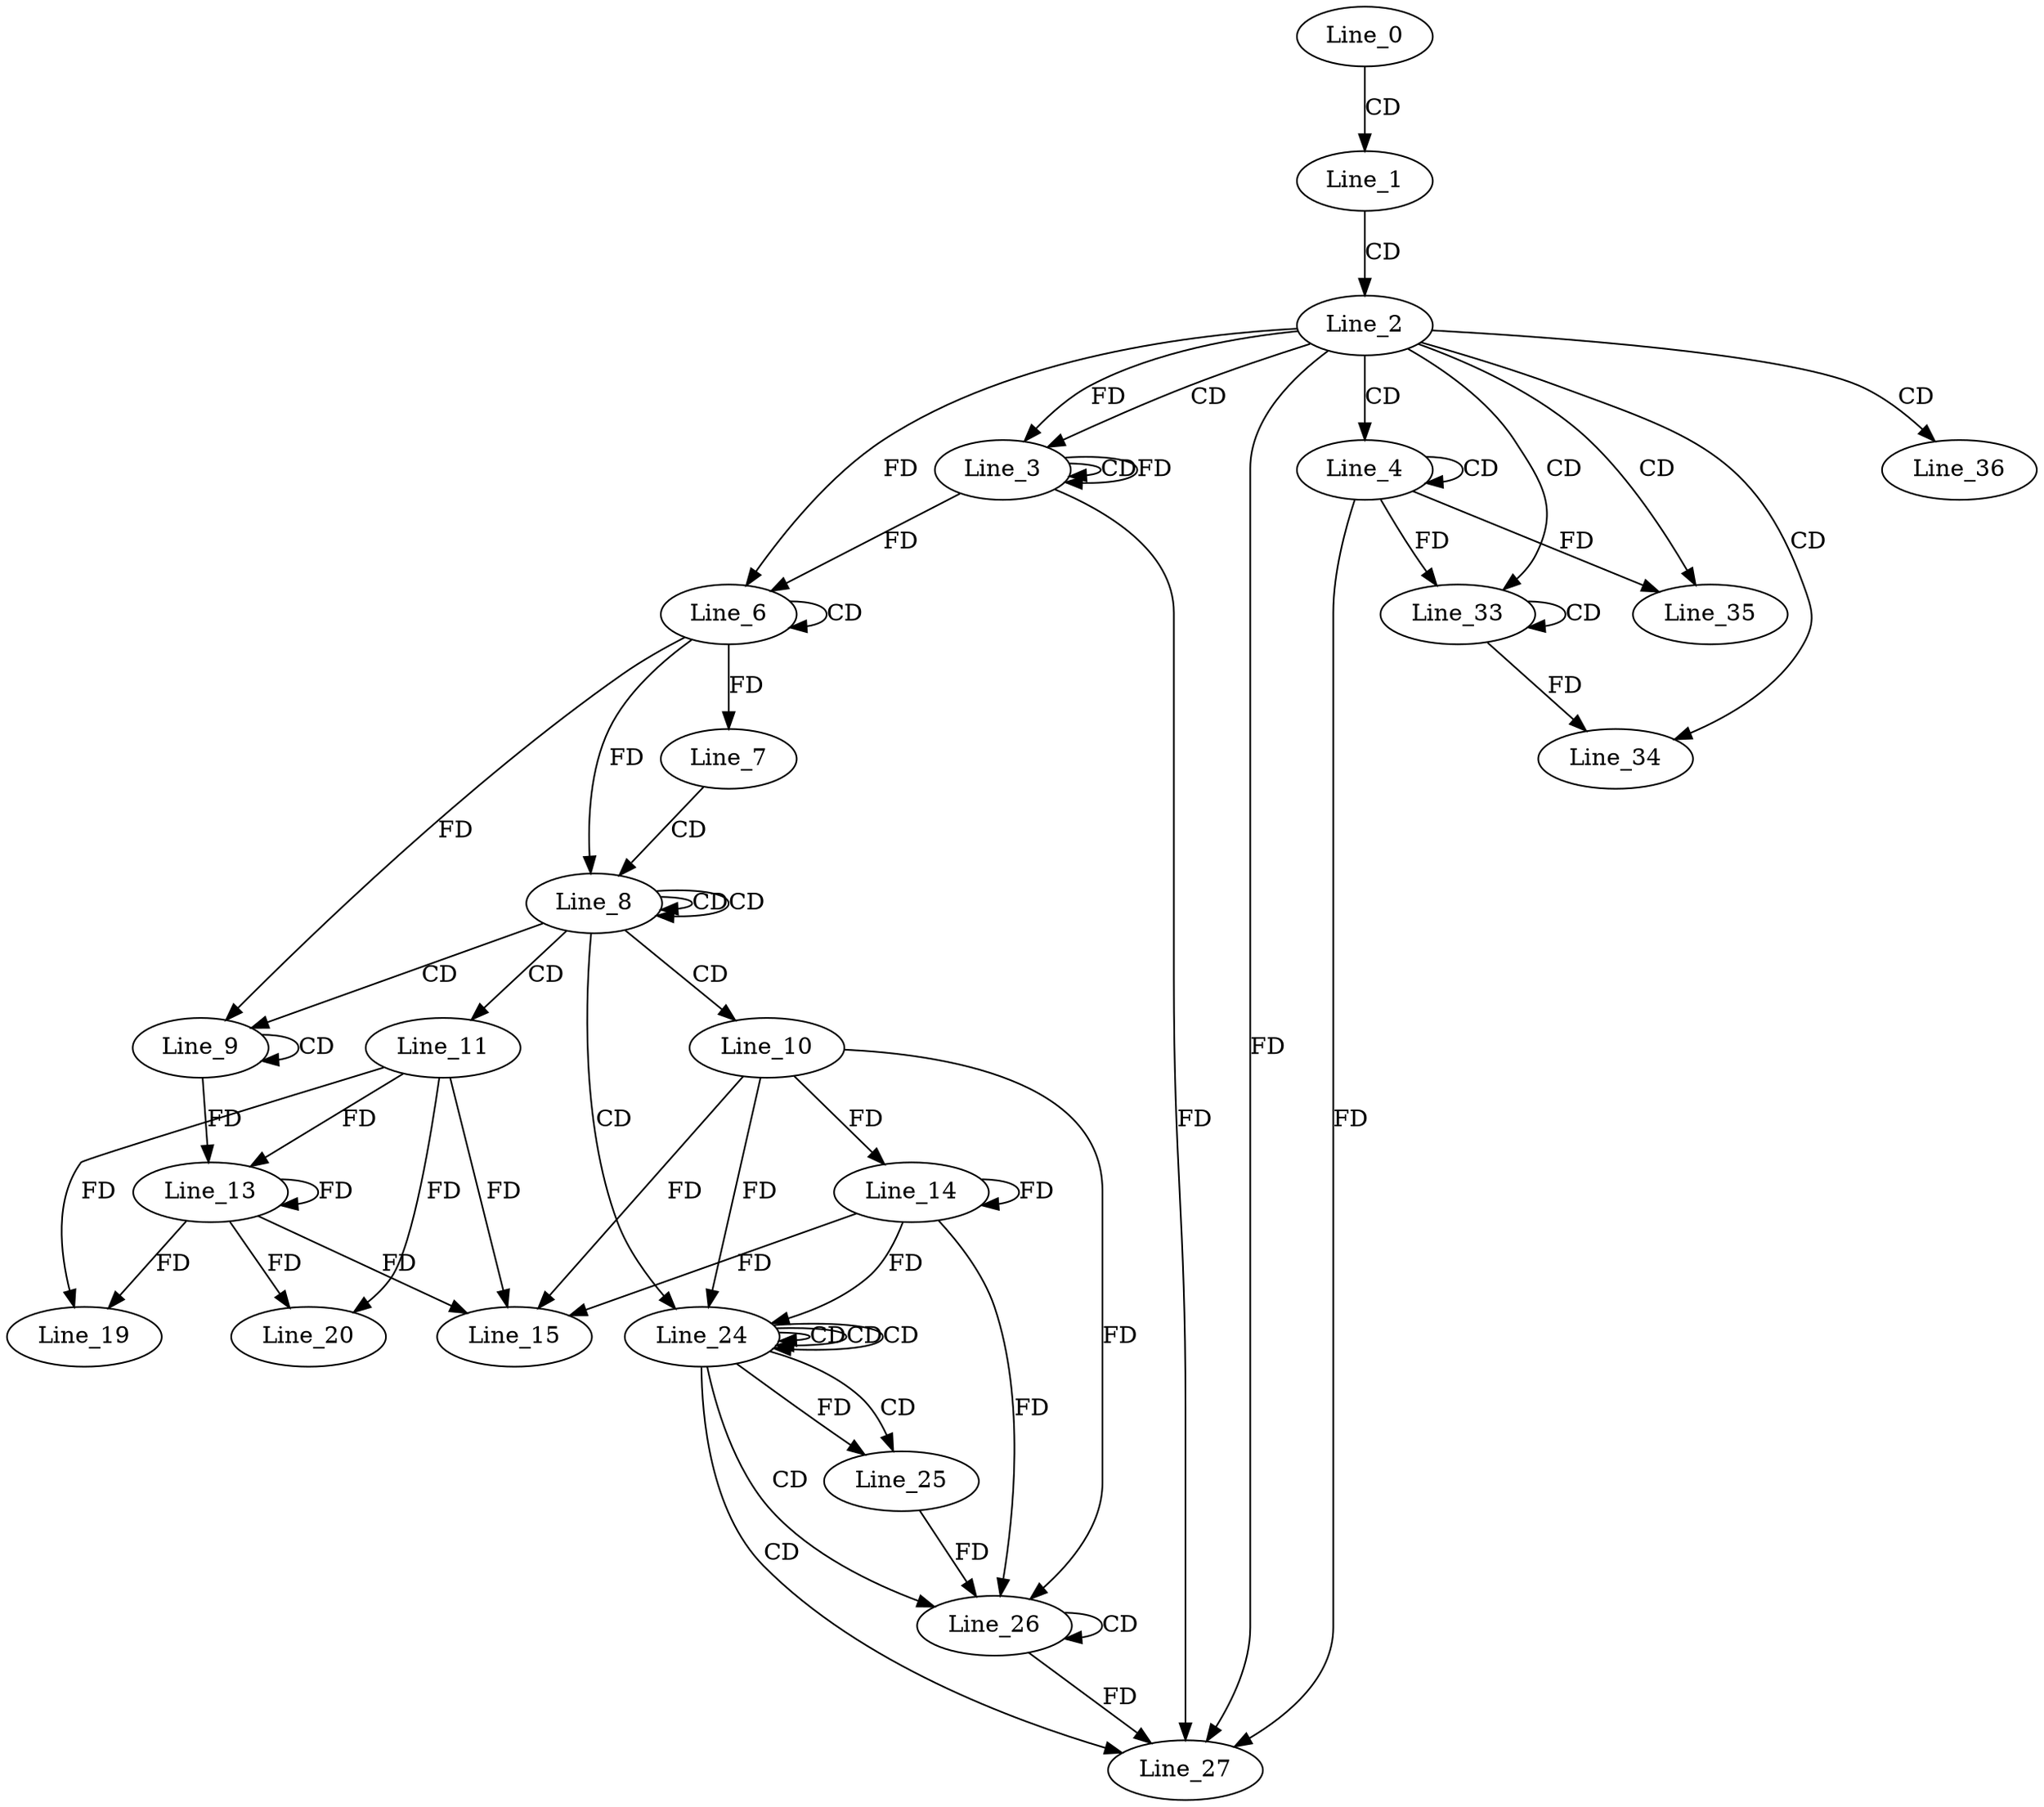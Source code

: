 digraph G {
  Line_0;
  Line_1;
  Line_2;
  Line_3;
  Line_3;
  Line_3;
  Line_4;
  Line_4;
  Line_6;
  Line_6;
  Line_7;
  Line_8;
  Line_8;
  Line_9;
  Line_9;
  Line_10;
  Line_11;
  Line_13;
  Line_13;
  Line_14;
  Line_15;
  Line_19;
  Line_20;
  Line_24;
  Line_24;
  Line_24;
  Line_24;
  Line_25;
  Line_25;
  Line_26;
  Line_26;
  Line_27;
  Line_27;
  Line_33;
  Line_33;
  Line_33;
  Line_34;
  Line_35;
  Line_36;
  Line_0 -> Line_1 [ label="CD" ];
  Line_1 -> Line_2 [ label="CD" ];
  Line_2 -> Line_3 [ label="CD" ];
  Line_3 -> Line_3 [ label="CD" ];
  Line_2 -> Line_3 [ label="FD" ];
  Line_3 -> Line_3 [ label="FD" ];
  Line_2 -> Line_4 [ label="CD" ];
  Line_4 -> Line_4 [ label="CD" ];
  Line_6 -> Line_6 [ label="CD" ];
  Line_2 -> Line_6 [ label="FD" ];
  Line_3 -> Line_6 [ label="FD" ];
  Line_6 -> Line_7 [ label="FD" ];
  Line_7 -> Line_8 [ label="CD" ];
  Line_8 -> Line_8 [ label="CD" ];
  Line_8 -> Line_8 [ label="CD" ];
  Line_6 -> Line_8 [ label="FD" ];
  Line_8 -> Line_9 [ label="CD" ];
  Line_9 -> Line_9 [ label="CD" ];
  Line_6 -> Line_9 [ label="FD" ];
  Line_8 -> Line_10 [ label="CD" ];
  Line_8 -> Line_11 [ label="CD" ];
  Line_11 -> Line_13 [ label="FD" ];
  Line_13 -> Line_13 [ label="FD" ];
  Line_9 -> Line_13 [ label="FD" ];
  Line_10 -> Line_14 [ label="FD" ];
  Line_14 -> Line_14 [ label="FD" ];
  Line_10 -> Line_15 [ label="FD" ];
  Line_14 -> Line_15 [ label="FD" ];
  Line_11 -> Line_15 [ label="FD" ];
  Line_13 -> Line_15 [ label="FD" ];
  Line_11 -> Line_19 [ label="FD" ];
  Line_13 -> Line_19 [ label="FD" ];
  Line_11 -> Line_20 [ label="FD" ];
  Line_13 -> Line_20 [ label="FD" ];
  Line_8 -> Line_24 [ label="CD" ];
  Line_24 -> Line_24 [ label="CD" ];
  Line_24 -> Line_24 [ label="CD" ];
  Line_24 -> Line_24 [ label="CD" ];
  Line_10 -> Line_24 [ label="FD" ];
  Line_14 -> Line_24 [ label="FD" ];
  Line_24 -> Line_25 [ label="CD" ];
  Line_24 -> Line_25 [ label="FD" ];
  Line_24 -> Line_26 [ label="CD" ];
  Line_26 -> Line_26 [ label="CD" ];
  Line_10 -> Line_26 [ label="FD" ];
  Line_14 -> Line_26 [ label="FD" ];
  Line_25 -> Line_26 [ label="FD" ];
  Line_24 -> Line_27 [ label="CD" ];
  Line_4 -> Line_27 [ label="FD" ];
  Line_26 -> Line_27 [ label="FD" ];
  Line_2 -> Line_27 [ label="FD" ];
  Line_3 -> Line_27 [ label="FD" ];
  Line_2 -> Line_33 [ label="CD" ];
  Line_33 -> Line_33 [ label="CD" ];
  Line_4 -> Line_33 [ label="FD" ];
  Line_2 -> Line_34 [ label="CD" ];
  Line_33 -> Line_34 [ label="FD" ];
  Line_2 -> Line_35 [ label="CD" ];
  Line_4 -> Line_35 [ label="FD" ];
  Line_2 -> Line_36 [ label="CD" ];
}
